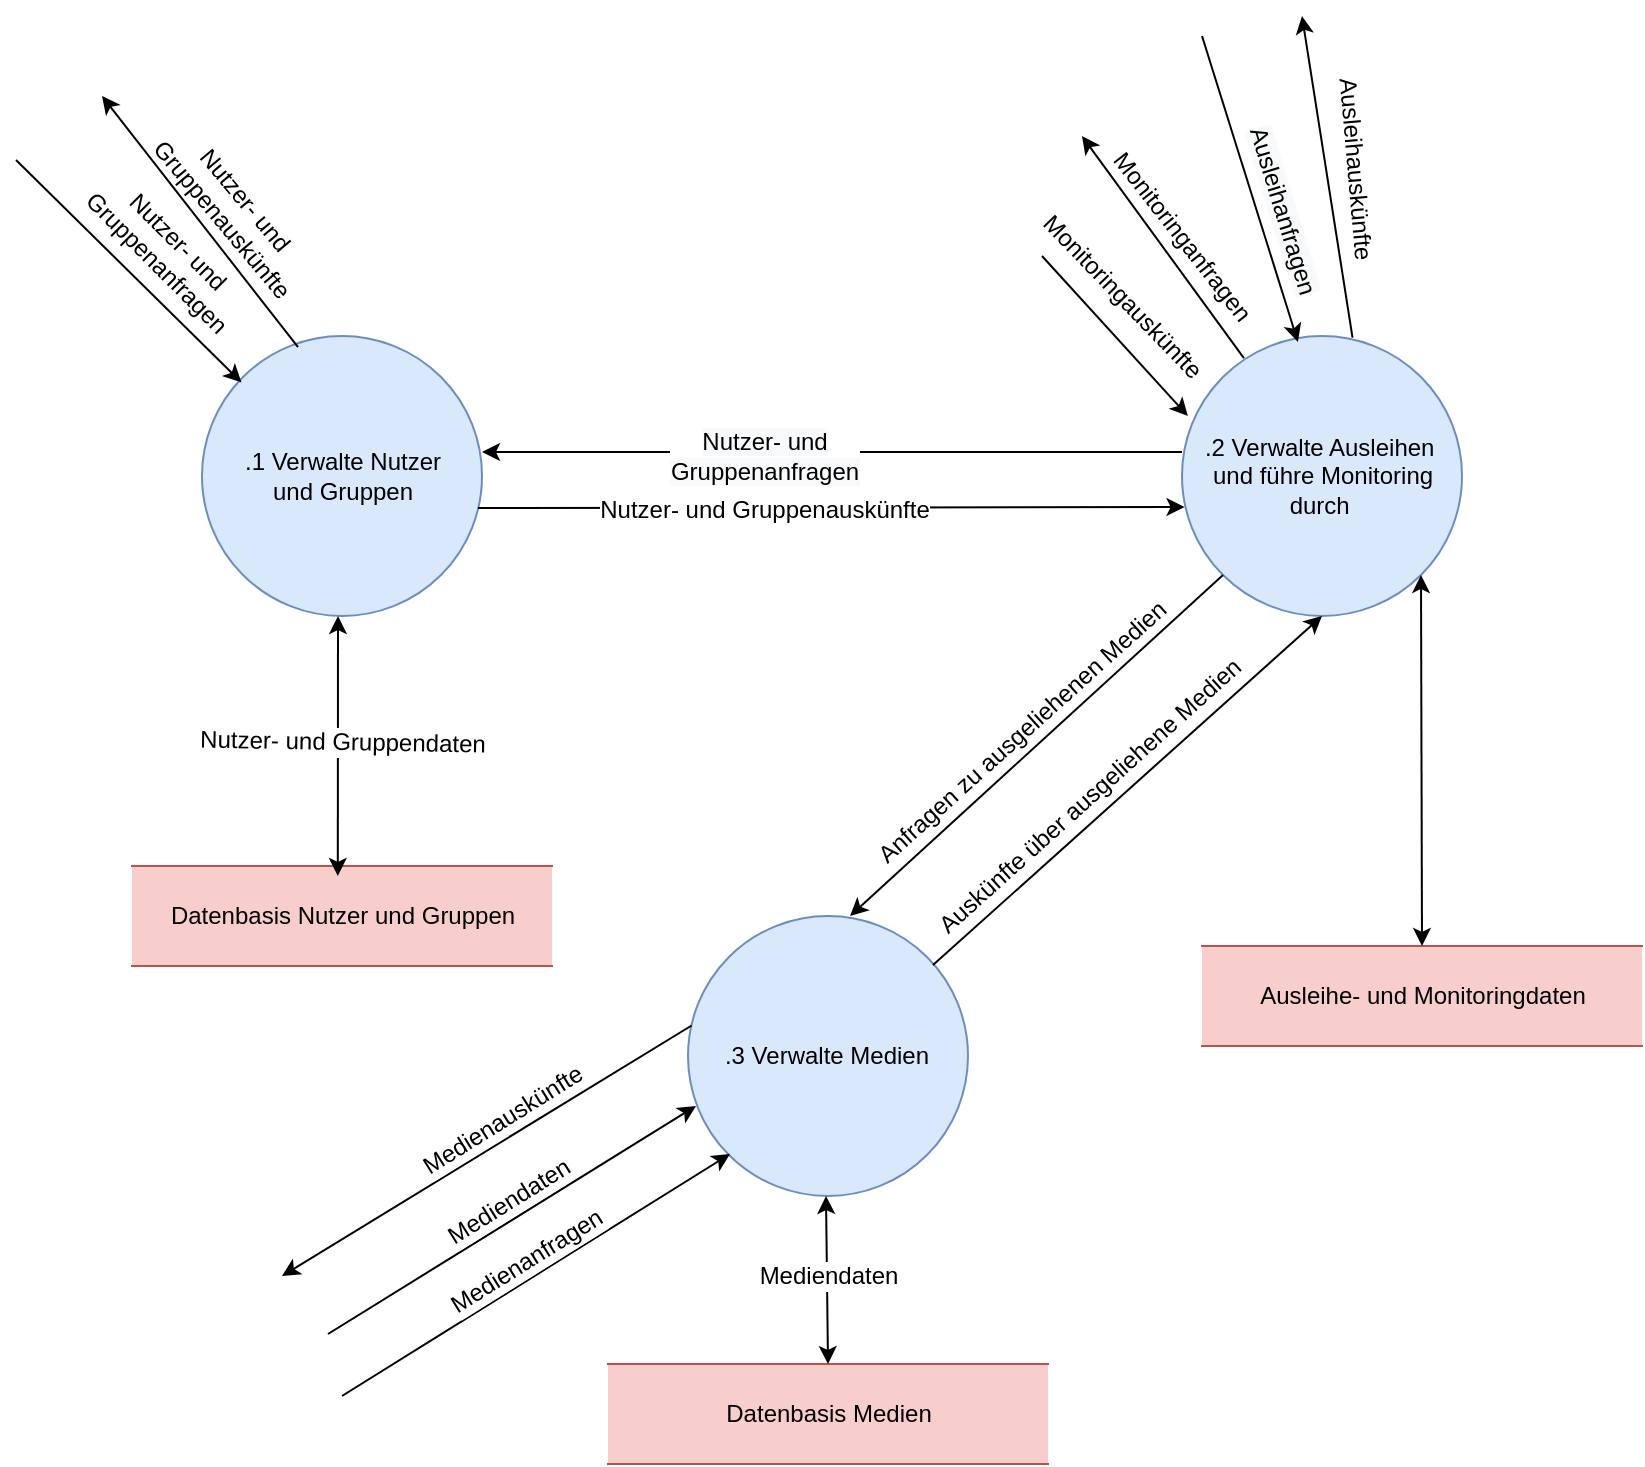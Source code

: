 <mxfile version="12.3.5" type="device" pages="1"><diagram name="Page-1" id="c7558073-3199-34d8-9f00-42111426c3f3"><mxGraphModel dx="1357" dy="1908" grid="1" gridSize="10" guides="1" tooltips="1" connect="1" arrows="1" fold="1" page="1" pageScale="1" pageWidth="826" pageHeight="1169" background="#ffffff" math="0" shadow="0"><root><mxCell id="0"/><mxCell id="1" parent="0"/><mxCell id="dEH05XnSJd75by17uOdA-97" value=".1 Verwalte Nutzer &lt;br&gt;und Gruppen" style="shape=ellipse;html=1;dashed=0;whitespace=wrap;perimeter=ellipsePerimeter;fillColor=#dae8fc;strokeColor=#6c8ebf;" parent="1" vertex="1"><mxGeometry x="100" y="70" width="140" height="140" as="geometry"/></mxCell><mxCell id="dEH05XnSJd75by17uOdA-98" value=".2 Verwalte Ausleihen&amp;nbsp;&lt;br&gt;und führe Monitoring&lt;br&gt;durch&amp;nbsp;" style="shape=ellipse;html=1;dashed=0;whitespace=wrap;perimeter=ellipsePerimeter;fillColor=#dae8fc;strokeColor=#6c8ebf;" parent="1" vertex="1"><mxGeometry x="590" y="70" width="140" height="140" as="geometry"/></mxCell><mxCell id="dEH05XnSJd75by17uOdA-100" value="" style="shape=ellipse;html=1;dashed=0;whitespace=wrap;perimeter=ellipsePerimeter;fillColor=#dae8fc;strokeColor=#6c8ebf;" parent="1" vertex="1"><mxGeometry x="343" y="360" width="140" height="140" as="geometry"/></mxCell><mxCell id="dEH05XnSJd75by17uOdA-102" value="Datenbasis Nutzer und Gruppen" style="html=1;dashed=0;whitespace=wrap;shape=partialRectangle;right=0;left=0;fillColor=#f8cecc;strokeColor=#b85450;" parent="1" vertex="1"><mxGeometry x="65" y="335" width="210" height="50" as="geometry"/></mxCell><mxCell id="dEH05XnSJd75by17uOdA-103" value="Ausleihe- und Monitoringdaten" style="html=1;dashed=0;whitespace=wrap;shape=partialRectangle;right=0;left=0;fillColor=#f8cecc;strokeColor=#b85450;" parent="1" vertex="1"><mxGeometry x="600" y="375" width="220" height="50" as="geometry"/></mxCell><mxCell id="dEH05XnSJd75by17uOdA-106" value="" style="endArrow=classic;html=1;entryX=0.091;entryY=0.223;entryDx=0;entryDy=0;entryPerimeter=0;" parent="1" edge="1"><mxGeometry width="50" height="50" relative="1" as="geometry"><mxPoint x="7" y="-18" as="sourcePoint"/><mxPoint x="119.74" y="93.22" as="targetPoint"/></mxGeometry></mxCell><mxCell id="dEH05XnSJd75by17uOdA-107" value="" style="endArrow=classic;html=1;entryX=0.414;entryY=0.021;entryDx=0;entryDy=0;entryPerimeter=0;" parent="1" edge="1" target="dEH05XnSJd75by17uOdA-98"><mxGeometry width="50" height="50" relative="1" as="geometry"><mxPoint x="600" y="-80" as="sourcePoint"/><mxPoint x="600" y="110" as="targetPoint"/></mxGeometry></mxCell><mxCell id="dEH05XnSJd75by17uOdA-141" value="&lt;span style=&quot;background-color: rgb(248 , 249 , 250)&quot;&gt;Ausleihanfragen&lt;/span&gt;" style="text;html=1;align=center;verticalAlign=middle;resizable=0;points=[];;labelBackgroundColor=#ffffff;rotation=73;" parent="dEH05XnSJd75by17uOdA-107" vertex="1" connectable="0"><mxGeometry x="-0.16" relative="1" as="geometry"><mxPoint x="20" y="22.5" as="offset"/></mxGeometry></mxCell><mxCell id="dEH05XnSJd75by17uOdA-109" value="Nutzer- und Gruppenanfragen" style="text;html=1;strokeColor=none;fillColor=none;align=center;verticalAlign=middle;whiteSpace=wrap;rounded=0;rotation=45;" parent="1" vertex="1"><mxGeometry x="18" y="-7" width="130" height="70" as="geometry"/></mxCell><mxCell id="dEH05XnSJd75by17uOdA-112" value="Nutzer- und Gruppenauskünfte" style="text;html=1;strokeColor=none;fillColor=none;align=center;verticalAlign=middle;whiteSpace=wrap;rounded=0;rotation=50;" parent="1" vertex="1"><mxGeometry x="75" y="-13" width="83" height="39" as="geometry"/></mxCell><mxCell id="dEH05XnSJd75by17uOdA-116" value="" style="endArrow=classic;html=1;exitX=0.343;exitY=0.04;exitDx=0;exitDy=0;exitPerimeter=0;" parent="1" source="dEH05XnSJd75by17uOdA-97" edge="1"><mxGeometry width="50" height="50" relative="1" as="geometry"><mxPoint x="141" y="80" as="sourcePoint"/><mxPoint x="50" y="-50" as="targetPoint"/></mxGeometry></mxCell><mxCell id="dEH05XnSJd75by17uOdA-119" value="" style="endArrow=classic;startArrow=classic;html=1;entryX=0.5;entryY=1;entryDx=0;entryDy=0;exitX=0.49;exitY=0.1;exitDx=0;exitDy=0;exitPerimeter=0;" parent="1" source="dEH05XnSJd75by17uOdA-102" edge="1"><mxGeometry width="50" height="50" relative="1" as="geometry"><mxPoint x="168" y="330" as="sourcePoint"/><mxPoint x="168" y="210" as="targetPoint"/></mxGeometry></mxCell><mxCell id="dEH05XnSJd75by17uOdA-142" value="Nutzer- und Gruppendaten" style="text;html=1;align=center;verticalAlign=middle;resizable=0;points=[];;labelBackgroundColor=#ffffff;rotation=1;" parent="dEH05XnSJd75by17uOdA-119" vertex="1" connectable="0"><mxGeometry x="-0.231" y="1" relative="1" as="geometry"><mxPoint x="3" y="-17.5" as="offset"/></mxGeometry></mxCell><mxCell id="dEH05XnSJd75by17uOdA-120" value="Datenbasis Medien" style="html=1;dashed=0;whitespace=wrap;shape=partialRectangle;right=0;left=0;fillColor=#f8cecc;strokeColor=#b85450;" parent="1" vertex="1"><mxGeometry x="303" y="584" width="220" height="50" as="geometry"/></mxCell><mxCell id="dEH05XnSJd75by17uOdA-121" value=".3 Verwalte Medien" style="text;html=1;strokeColor=none;fillColor=none;align=center;verticalAlign=middle;whiteSpace=wrap;rounded=0;" parent="1" vertex="1"><mxGeometry x="354" y="400" width="117" height="60" as="geometry"/></mxCell><mxCell id="dEH05XnSJd75by17uOdA-123" value="" style="endArrow=classic;html=1;entryX=0.009;entryY=0.611;entryDx=0;entryDy=0;entryPerimeter=0;" parent="1" target="dEH05XnSJd75by17uOdA-98" edge="1"><mxGeometry width="50" height="50" relative="1" as="geometry"><mxPoint x="238" y="156" as="sourcePoint"/><mxPoint x="290" y="140" as="targetPoint"/></mxGeometry></mxCell><mxCell id="dEH05XnSJd75by17uOdA-139" value="Nutzer- und Gruppenauskünfte" style="text;html=1;align=center;verticalAlign=middle;resizable=0;points=[];;labelBackgroundColor=#ffffff;" parent="dEH05XnSJd75by17uOdA-123" vertex="1" connectable="0"><mxGeometry x="-0.189" y="-1" relative="1" as="geometry"><mxPoint as="offset"/></mxGeometry></mxCell><mxCell id="dEH05XnSJd75by17uOdA-125" value="" style="endArrow=classic;html=1;entryX=1;entryY=0.5;entryDx=0;entryDy=0;exitX=0;exitY=0.5;exitDx=0;exitDy=0;" parent="1" edge="1"><mxGeometry width="50" height="50" relative="1" as="geometry"><mxPoint x="590" y="128" as="sourcePoint"/><mxPoint x="240" y="128" as="targetPoint"/></mxGeometry></mxCell><mxCell id="dEH05XnSJd75by17uOdA-138" value="&lt;span style=&quot;white-space: normal ; background-color: rgb(248 , 249 , 250)&quot;&gt;Nutzer- und Gruppenanfragen&lt;/span&gt;" style="text;html=1;align=center;verticalAlign=middle;resizable=0;points=[];;labelBackgroundColor=#ffffff;" parent="dEH05XnSJd75by17uOdA-125" vertex="1" connectable="0"><mxGeometry x="0.193" y="2" relative="1" as="geometry"><mxPoint as="offset"/></mxGeometry></mxCell><mxCell id="dEH05XnSJd75by17uOdA-128" value="" style="endArrow=classic;html=1;exitX=1;exitY=0;exitDx=0;exitDy=0;" parent="1" edge="1"><mxGeometry width="50" height="50" relative="1" as="geometry"><mxPoint x="465.497" y="384.503" as="sourcePoint"/><mxPoint x="660" y="210" as="targetPoint"/></mxGeometry></mxCell><mxCell id="dEH05XnSJd75by17uOdA-152" value="Auskünfte über ausgeliehene Medien" style="text;html=1;align=center;verticalAlign=middle;resizable=0;points=[];;labelBackgroundColor=#ffffff;rotation=318;" parent="dEH05XnSJd75by17uOdA-128" vertex="1" connectable="0"><mxGeometry x="-0.107" y="-1" relative="1" as="geometry"><mxPoint x="-9" y="-7" as="offset"/></mxGeometry></mxCell><mxCell id="dEH05XnSJd75by17uOdA-129" value="" style="endArrow=classic;html=1;exitX=0;exitY=1;exitDx=0;exitDy=0;" parent="1" source="dEH05XnSJd75by17uOdA-98" edge="1"><mxGeometry width="50" height="50" relative="1" as="geometry"><mxPoint x="623" y="204" as="sourcePoint"/><mxPoint x="424" y="360" as="targetPoint"/><Array as="points"/></mxGeometry></mxCell><mxCell id="dEH05XnSJd75by17uOdA-151" value="Anfragen zu ausgeliehenen Medien" style="text;html=1;align=center;verticalAlign=middle;resizable=0;points=[];;labelBackgroundColor=#ffffff;rotation=318;" parent="dEH05XnSJd75by17uOdA-129" vertex="1" connectable="0"><mxGeometry x="0.113" y="-2" relative="1" as="geometry"><mxPoint x="4.5" y="-14.5" as="offset"/></mxGeometry></mxCell><mxCell id="dEH05XnSJd75by17uOdA-131" value="" style="endArrow=classic;startArrow=classic;html=1;exitX=0.5;exitY=0;exitDx=0;exitDy=0;" parent="1" source="dEH05XnSJd75by17uOdA-120" edge="1"><mxGeometry width="50" height="50" relative="1" as="geometry"><mxPoint x="412" y="560" as="sourcePoint"/><mxPoint x="412" y="500" as="targetPoint"/></mxGeometry></mxCell><mxCell id="dEH05XnSJd75by17uOdA-144" value="Mediendaten" style="text;html=1;align=center;verticalAlign=middle;resizable=0;points=[];;labelBackgroundColor=#ffffff;" parent="dEH05XnSJd75by17uOdA-131" vertex="1" connectable="0"><mxGeometry x="0.238" y="-2" relative="1" as="geometry"><mxPoint x="-1.5" y="8" as="offset"/></mxGeometry></mxCell><mxCell id="dEH05XnSJd75by17uOdA-132" value="" style="endArrow=classic;startArrow=classic;html=1;entryX=0.5;entryY=0;entryDx=0;entryDy=0;exitX=1;exitY=1;exitDx=0;exitDy=0;" parent="1" source="dEH05XnSJd75by17uOdA-98" target="dEH05XnSJd75by17uOdA-103" edge="1"><mxGeometry width="50" height="50" relative="1" as="geometry"><mxPoint x="-20" y="680" as="sourcePoint"/><mxPoint x="30" y="630" as="targetPoint"/></mxGeometry></mxCell><mxCell id="dEH05XnSJd75by17uOdA-145" value="" style="endArrow=classic;html=1;" parent="1" edge="1"><mxGeometry width="50" height="50" relative="1" as="geometry"><mxPoint x="163" y="569" as="sourcePoint"/><mxPoint x="347" y="455" as="targetPoint"/></mxGeometry></mxCell><mxCell id="dEH05XnSJd75by17uOdA-154" value="Mediendaten" style="text;html=1;align=center;verticalAlign=middle;resizable=0;points=[];;labelBackgroundColor=#ffffff;rotation=328;" parent="dEH05XnSJd75by17uOdA-145" vertex="1" connectable="0"><mxGeometry x="-0.178" relative="1" as="geometry"><mxPoint x="14" y="-19.5" as="offset"/></mxGeometry></mxCell><mxCell id="dEH05XnSJd75by17uOdA-147" value="" style="endArrow=classic;html=1;exitX=0.609;exitY=0.006;exitDx=0;exitDy=0;exitPerimeter=0;" parent="1" source="dEH05XnSJd75by17uOdA-98" edge="1"><mxGeometry width="50" height="50" relative="1" as="geometry"><mxPoint x="670" y="-80" as="sourcePoint"/><mxPoint x="650" y="-90" as="targetPoint"/></mxGeometry></mxCell><mxCell id="dEH05XnSJd75by17uOdA-149" value="Ausleihauskünfte" style="text;html=1;align=center;verticalAlign=middle;resizable=0;points=[];;labelBackgroundColor=#ffffff;rotation=85;" parent="dEH05XnSJd75by17uOdA-147" vertex="1" connectable="0"><mxGeometry x="0.283" relative="1" as="geometry"><mxPoint x="18" y="18" as="offset"/></mxGeometry></mxCell><mxCell id="dEH05XnSJd75by17uOdA-155" value="" style="endArrow=classic;html=1;" parent="1" edge="1"><mxGeometry width="50" height="50" relative="1" as="geometry"><mxPoint x="170" y="600" as="sourcePoint"/><mxPoint x="364" y="479" as="targetPoint"/></mxGeometry></mxCell><mxCell id="dEH05XnSJd75by17uOdA-156" value="Medienanfragen" style="text;html=1;align=center;verticalAlign=middle;resizable=0;points=[];;labelBackgroundColor=#ffffff;rotation=328;" parent="dEH05XnSJd75by17uOdA-155" vertex="1" connectable="0"><mxGeometry x="-0.26" y="-3" relative="1" as="geometry"><mxPoint x="18" y="-25" as="offset"/></mxGeometry></mxCell><mxCell id="dEH05XnSJd75by17uOdA-157" value="" style="endArrow=classic;html=1;exitX=0.013;exitY=0.391;exitDx=0;exitDy=0;exitPerimeter=0;" parent="1" source="dEH05XnSJd75by17uOdA-100" edge="1"><mxGeometry width="50" height="50" relative="1" as="geometry"><mxPoint x="-10" y="710" as="sourcePoint"/><mxPoint x="140" y="540" as="targetPoint"/></mxGeometry></mxCell><mxCell id="dEH05XnSJd75by17uOdA-158" value="Medienauskünfte" style="text;html=1;align=center;verticalAlign=middle;resizable=0;points=[];;labelBackgroundColor=#ffffff;rotation=328;" parent="dEH05XnSJd75by17uOdA-157" vertex="1" connectable="0"><mxGeometry x="0.117" y="2" relative="1" as="geometry"><mxPoint x="18.5" y="-24.5" as="offset"/></mxGeometry></mxCell><mxCell id="O4TY4u9P2VD8oH9CmLws-1" value="" style="endArrow=classic;html=1;entryX=0.021;entryY=0.286;entryDx=0;entryDy=0;entryPerimeter=0;" edge="1" parent="1" target="dEH05XnSJd75by17uOdA-98"><mxGeometry width="50" height="50" relative="1" as="geometry"><mxPoint x="520" y="30" as="sourcePoint"/><mxPoint x="550" y="20" as="targetPoint"/><Array as="points"/></mxGeometry></mxCell><mxCell id="O4TY4u9P2VD8oH9CmLws-4" value="Monitoringauskünfte" style="text;html=1;align=center;verticalAlign=middle;resizable=0;points=[];;labelBackgroundColor=#ffffff;rotation=46;" vertex="1" connectable="0" parent="O4TY4u9P2VD8oH9CmLws-1"><mxGeometry x="0.45" y="2" relative="1" as="geometry"><mxPoint x="-14.5" y="-37" as="offset"/></mxGeometry></mxCell><mxCell id="O4TY4u9P2VD8oH9CmLws-2" value="" style="endArrow=classic;html=1;exitX=0.221;exitY=0.079;exitDx=0;exitDy=0;exitPerimeter=0;" edge="1" parent="1" source="dEH05XnSJd75by17uOdA-98"><mxGeometry width="50" height="50" relative="1" as="geometry"><mxPoint x="523" y="50" as="sourcePoint"/><mxPoint x="540" y="-30" as="targetPoint"/></mxGeometry></mxCell><mxCell id="O4TY4u9P2VD8oH9CmLws-3" value="Monitoringanfragen" style="text;html=1;align=center;verticalAlign=middle;resizable=0;points=[];;labelBackgroundColor=#ffffff;rotation=52;" vertex="1" connectable="0" parent="O4TY4u9P2VD8oH9CmLws-2"><mxGeometry x="-0.222" y="-3" relative="1" as="geometry"><mxPoint x="-2" y="-16.5" as="offset"/></mxGeometry></mxCell></root></mxGraphModel></diagram></mxfile>